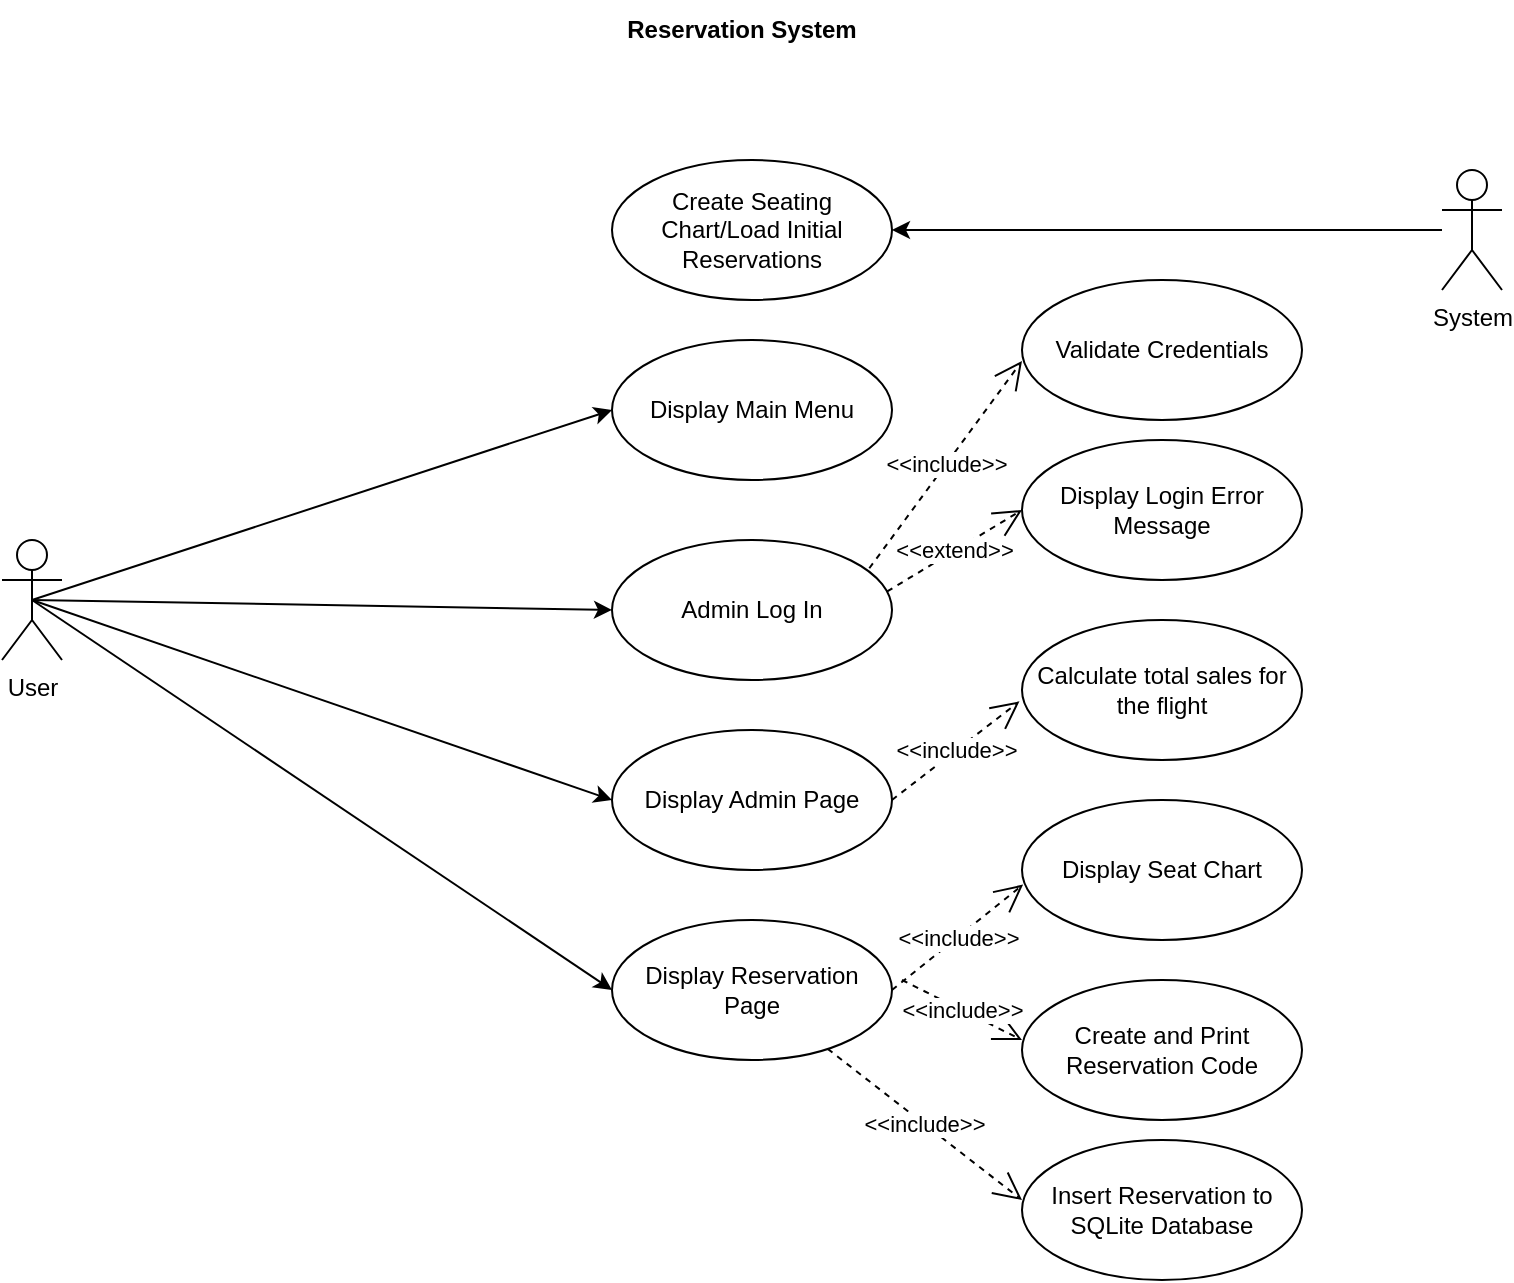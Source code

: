 <mxfile version="26.1.1">
  <diagram name="Page-1" id="_4QQNEHL7tAUw8eurmDD">
    <mxGraphModel dx="581" dy="315" grid="1" gridSize="10" guides="1" tooltips="1" connect="1" arrows="1" fold="1" page="1" pageScale="1" pageWidth="850" pageHeight="1100" math="0" shadow="0">
      <root>
        <mxCell id="0" />
        <mxCell id="1" parent="0" />
        <mxCell id="Z90uPVKZ_cEF84Kbefng-1" value="&lt;b&gt;Reservation System&lt;/b&gt;" style="text;html=1;align=center;verticalAlign=middle;whiteSpace=wrap;rounded=0;" vertex="1" parent="1">
          <mxGeometry x="330" y="10" width="180" height="30" as="geometry" />
        </mxCell>
        <mxCell id="Z90uPVKZ_cEF84Kbefng-2" value="User" style="shape=umlActor;verticalLabelPosition=bottom;verticalAlign=top;html=1;" vertex="1" parent="1">
          <mxGeometry x="50" y="280" width="30" height="60" as="geometry" />
        </mxCell>
        <mxCell id="Z90uPVKZ_cEF84Kbefng-7" value="Create Seating Chart/Load Initial Reservations" style="ellipse;whiteSpace=wrap;html=1;" vertex="1" parent="1">
          <mxGeometry x="355" y="90" width="140" height="70" as="geometry" />
        </mxCell>
        <mxCell id="Z90uPVKZ_cEF84Kbefng-8" value="Admin Log In" style="ellipse;whiteSpace=wrap;html=1;" vertex="1" parent="1">
          <mxGeometry x="355" y="280" width="140" height="70" as="geometry" />
        </mxCell>
        <mxCell id="Z90uPVKZ_cEF84Kbefng-9" value="System" style="shape=umlActor;verticalLabelPosition=bottom;verticalAlign=top;html=1;" vertex="1" parent="1">
          <mxGeometry x="770" y="95" width="30" height="60" as="geometry" />
        </mxCell>
        <mxCell id="Z90uPVKZ_cEF84Kbefng-10" value="Display Main Menu" style="ellipse;whiteSpace=wrap;html=1;" vertex="1" parent="1">
          <mxGeometry x="355" y="180" width="140" height="70" as="geometry" />
        </mxCell>
        <mxCell id="Z90uPVKZ_cEF84Kbefng-12" value="Display Admin Page" style="ellipse;whiteSpace=wrap;html=1;" vertex="1" parent="1">
          <mxGeometry x="355" y="375" width="140" height="70" as="geometry" />
        </mxCell>
        <mxCell id="Z90uPVKZ_cEF84Kbefng-13" value="Display Reservation Page" style="ellipse;whiteSpace=wrap;html=1;" vertex="1" parent="1">
          <mxGeometry x="355" y="470" width="140" height="70" as="geometry" />
        </mxCell>
        <mxCell id="Z90uPVKZ_cEF84Kbefng-14" value="Display Seat Chart" style="ellipse;whiteSpace=wrap;html=1;" vertex="1" parent="1">
          <mxGeometry x="560" y="410" width="140" height="70" as="geometry" />
        </mxCell>
        <mxCell id="Z90uPVKZ_cEF84Kbefng-15" value="Calculate total sales for the flight" style="ellipse;whiteSpace=wrap;html=1;" vertex="1" parent="1">
          <mxGeometry x="560" y="320" width="140" height="70" as="geometry" />
        </mxCell>
        <mxCell id="Z90uPVKZ_cEF84Kbefng-23" value="&amp;lt;&amp;lt;include&amp;gt;&amp;gt;" style="endArrow=open;endSize=12;dashed=1;html=1;rounded=0;entryX=-0.009;entryY=0.581;entryDx=0;entryDy=0;entryPerimeter=0;exitX=1;exitY=0.5;exitDx=0;exitDy=0;" edge="1" parent="1" source="Z90uPVKZ_cEF84Kbefng-12" target="Z90uPVKZ_cEF84Kbefng-15">
          <mxGeometry width="160" relative="1" as="geometry">
            <mxPoint x="480" y="430" as="sourcePoint" />
            <mxPoint x="640" y="430" as="targetPoint" />
          </mxGeometry>
        </mxCell>
        <mxCell id="Z90uPVKZ_cEF84Kbefng-25" value="&amp;lt;&amp;lt;include&amp;gt;&amp;gt;" style="endArrow=open;endSize=12;dashed=1;html=1;rounded=0;entryX=0.004;entryY=0.604;entryDx=0;entryDy=0;entryPerimeter=0;exitX=1;exitY=0.5;exitDx=0;exitDy=0;" edge="1" parent="1" source="Z90uPVKZ_cEF84Kbefng-13" target="Z90uPVKZ_cEF84Kbefng-14">
          <mxGeometry width="160" relative="1" as="geometry">
            <mxPoint x="510" y="534" as="sourcePoint" />
            <mxPoint x="614" y="470" as="targetPoint" />
          </mxGeometry>
        </mxCell>
        <mxCell id="Z90uPVKZ_cEF84Kbefng-26" value="Create and Print&lt;div&gt;Reservation Code&lt;/div&gt;" style="ellipse;whiteSpace=wrap;html=1;" vertex="1" parent="1">
          <mxGeometry x="560" y="500" width="140" height="70" as="geometry" />
        </mxCell>
        <mxCell id="Z90uPVKZ_cEF84Kbefng-27" value="&amp;lt;&amp;lt;include&amp;gt;&amp;gt;" style="endArrow=open;endSize=12;dashed=1;html=1;rounded=0;entryX=0;entryY=0.429;entryDx=0;entryDy=0;entryPerimeter=0;" edge="1" parent="1" target="Z90uPVKZ_cEF84Kbefng-26">
          <mxGeometry width="160" relative="1" as="geometry">
            <mxPoint x="500" y="500" as="sourcePoint" />
            <mxPoint x="611" y="462" as="targetPoint" />
          </mxGeometry>
        </mxCell>
        <mxCell id="Z90uPVKZ_cEF84Kbefng-28" value="Insert Reservation to SQLite Database" style="ellipse;whiteSpace=wrap;html=1;" vertex="1" parent="1">
          <mxGeometry x="560" y="580" width="140" height="70" as="geometry" />
        </mxCell>
        <mxCell id="Z90uPVKZ_cEF84Kbefng-29" value="&amp;lt;&amp;lt;include&amp;gt;&amp;gt;" style="endArrow=open;endSize=12;dashed=1;html=1;rounded=0;entryX=0;entryY=0.429;entryDx=0;entryDy=0;entryPerimeter=0;" edge="1" parent="1" target="Z90uPVKZ_cEF84Kbefng-28" source="Z90uPVKZ_cEF84Kbefng-13">
          <mxGeometry width="160" relative="1" as="geometry">
            <mxPoint x="500" y="580" as="sourcePoint" />
            <mxPoint x="611" y="542" as="targetPoint" />
          </mxGeometry>
        </mxCell>
        <mxCell id="Z90uPVKZ_cEF84Kbefng-30" value="" style="endArrow=classic;html=1;rounded=0;exitX=0.5;exitY=0.5;exitDx=0;exitDy=0;exitPerimeter=0;entryX=0;entryY=0.5;entryDx=0;entryDy=0;" edge="1" parent="1" source="Z90uPVKZ_cEF84Kbefng-2" target="Z90uPVKZ_cEF84Kbefng-13">
          <mxGeometry width="50" height="50" relative="1" as="geometry">
            <mxPoint x="490" y="350" as="sourcePoint" />
            <mxPoint x="540" y="300" as="targetPoint" />
          </mxGeometry>
        </mxCell>
        <mxCell id="Z90uPVKZ_cEF84Kbefng-31" value="" style="endArrow=classic;html=1;rounded=0;exitX=0.5;exitY=0.5;exitDx=0;exitDy=0;exitPerimeter=0;entryX=0;entryY=0.5;entryDx=0;entryDy=0;" edge="1" parent="1" source="Z90uPVKZ_cEF84Kbefng-2" target="Z90uPVKZ_cEF84Kbefng-10">
          <mxGeometry width="50" height="50" relative="1" as="geometry">
            <mxPoint x="75" y="320" as="sourcePoint" />
            <mxPoint x="365" y="515" as="targetPoint" />
          </mxGeometry>
        </mxCell>
        <mxCell id="Z90uPVKZ_cEF84Kbefng-32" value="" style="endArrow=classic;html=1;rounded=0;entryX=0;entryY=0.5;entryDx=0;entryDy=0;" edge="1" parent="1" target="Z90uPVKZ_cEF84Kbefng-8">
          <mxGeometry width="50" height="50" relative="1" as="geometry">
            <mxPoint x="65" y="310" as="sourcePoint" />
            <mxPoint x="365" y="225" as="targetPoint" />
          </mxGeometry>
        </mxCell>
        <mxCell id="Z90uPVKZ_cEF84Kbefng-33" value="" style="endArrow=classic;html=1;rounded=0;exitX=0.5;exitY=0.5;exitDx=0;exitDy=0;exitPerimeter=0;entryX=0;entryY=0.5;entryDx=0;entryDy=0;" edge="1" parent="1" source="Z90uPVKZ_cEF84Kbefng-2" target="Z90uPVKZ_cEF84Kbefng-12">
          <mxGeometry width="50" height="50" relative="1" as="geometry">
            <mxPoint x="75" y="320" as="sourcePoint" />
            <mxPoint x="365" y="325" as="targetPoint" />
          </mxGeometry>
        </mxCell>
        <mxCell id="Z90uPVKZ_cEF84Kbefng-34" value="Validate Credentials" style="ellipse;whiteSpace=wrap;html=1;" vertex="1" parent="1">
          <mxGeometry x="560" y="150" width="140" height="70" as="geometry" />
        </mxCell>
        <mxCell id="Z90uPVKZ_cEF84Kbefng-35" value="Display Login Error Message" style="ellipse;whiteSpace=wrap;html=1;" vertex="1" parent="1">
          <mxGeometry x="560" y="230" width="140" height="70" as="geometry" />
        </mxCell>
        <mxCell id="Z90uPVKZ_cEF84Kbefng-36" value="&amp;lt;&amp;lt;include&amp;gt;&amp;gt;" style="endArrow=open;endSize=12;dashed=1;html=1;rounded=0;entryX=-0.009;entryY=0.581;entryDx=0;entryDy=0;entryPerimeter=0;exitX=0.919;exitY=0.202;exitDx=0;exitDy=0;exitPerimeter=0;" edge="1" parent="1" source="Z90uPVKZ_cEF84Kbefng-8">
          <mxGeometry width="160" relative="1" as="geometry">
            <mxPoint x="496" y="239.5" as="sourcePoint" />
            <mxPoint x="560" y="190.5" as="targetPoint" />
          </mxGeometry>
        </mxCell>
        <mxCell id="Z90uPVKZ_cEF84Kbefng-37" value="&amp;lt;&amp;lt;extend&amp;gt;&amp;gt;" style="endArrow=open;endSize=12;dashed=1;html=1;rounded=0;entryX=0;entryY=0.5;entryDx=0;entryDy=0;exitX=0.983;exitY=0.367;exitDx=0;exitDy=0;exitPerimeter=0;" edge="1" parent="1" source="Z90uPVKZ_cEF84Kbefng-8" target="Z90uPVKZ_cEF84Kbefng-35">
          <mxGeometry width="160" relative="1" as="geometry">
            <mxPoint x="494" y="304" as="sourcePoint" />
            <mxPoint x="570" y="200.5" as="targetPoint" />
          </mxGeometry>
        </mxCell>
        <mxCell id="Z90uPVKZ_cEF84Kbefng-38" value="" style="endArrow=classic;html=1;rounded=0;entryX=1;entryY=0.5;entryDx=0;entryDy=0;" edge="1" parent="1" source="Z90uPVKZ_cEF84Kbefng-9" target="Z90uPVKZ_cEF84Kbefng-7">
          <mxGeometry width="50" height="50" relative="1" as="geometry">
            <mxPoint x="760" y="330" as="sourcePoint" />
            <mxPoint x="810" y="280" as="targetPoint" />
          </mxGeometry>
        </mxCell>
      </root>
    </mxGraphModel>
  </diagram>
</mxfile>
